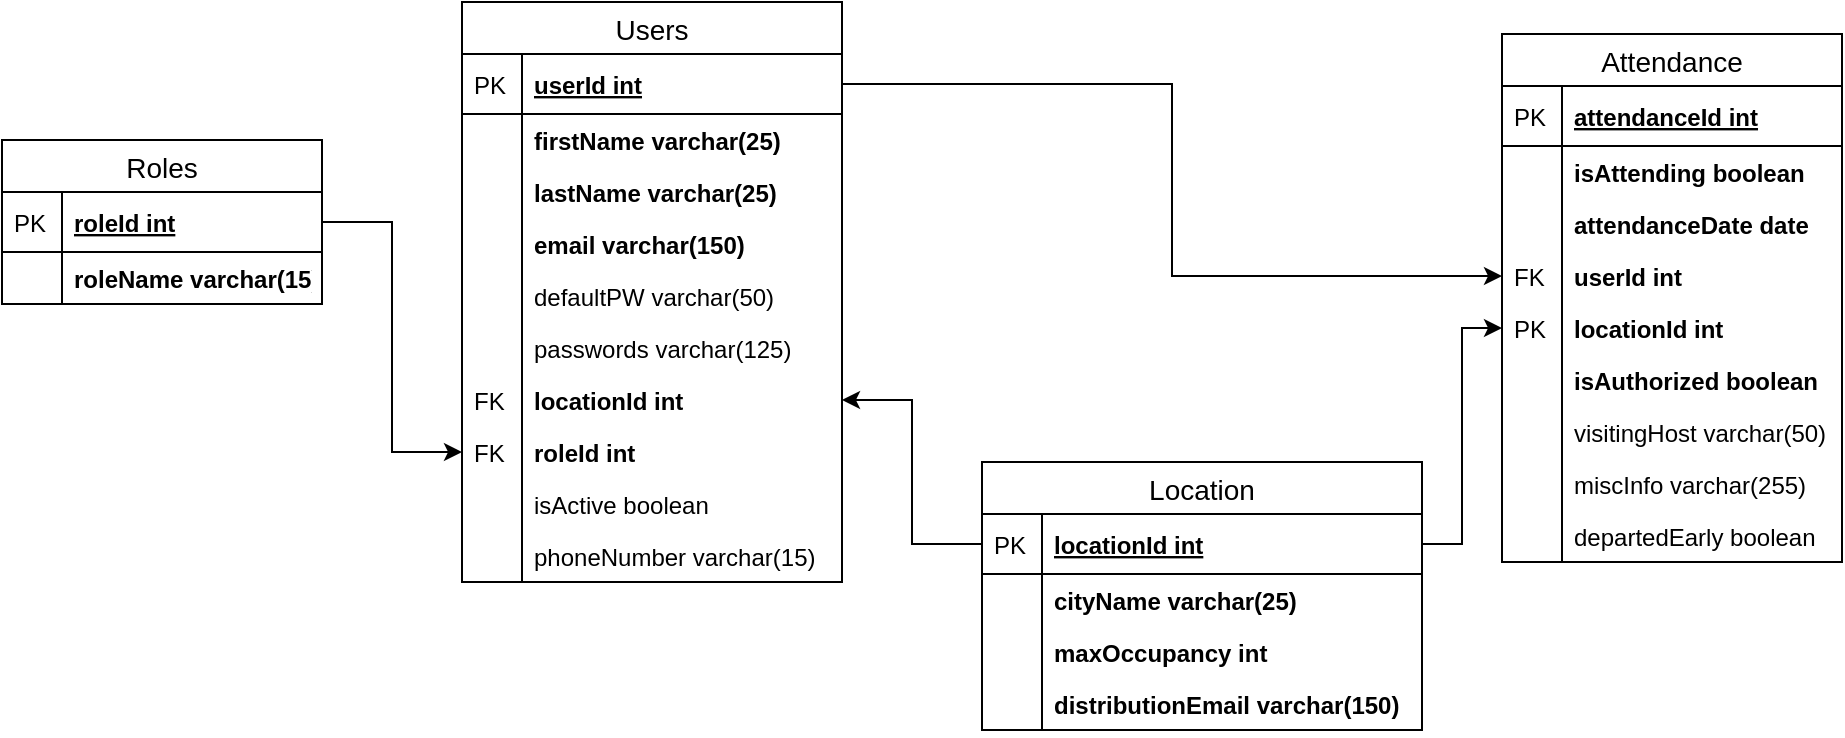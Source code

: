 <mxfile version="11.1.4" type="device"><diagram id="C5RBs43oDa-KdzZeNtuy" name="Page-1"><mxGraphModel dx="1326" dy="808" grid="1" gridSize="10" guides="1" tooltips="1" connect="1" arrows="1" fold="1" page="1" pageScale="1" pageWidth="827" pageHeight="1169" math="0" shadow="0"><root><mxCell id="WIyWlLk6GJQsqaUBKTNV-0"/><mxCell id="WIyWlLk6GJQsqaUBKTNV-1" parent="WIyWlLk6GJQsqaUBKTNV-0"/><mxCell id="_9eZd36qCRKA0Puoi7KZ-89" style="edgeStyle=orthogonalEdgeStyle;rounded=0;orthogonalLoop=1;jettySize=auto;html=1;exitX=1;exitY=0.5;exitDx=0;exitDy=0;entryX=0;entryY=0.5;entryDx=0;entryDy=0;" parent="WIyWlLk6GJQsqaUBKTNV-1" source="_9eZd36qCRKA0Puoi7KZ-77" target="_9eZd36qCRKA0Puoi7KZ-87" edge="1"><mxGeometry relative="1" as="geometry"/></mxCell><mxCell id="_9eZd36qCRKA0Puoi7KZ-118" style="edgeStyle=orthogonalEdgeStyle;rounded=0;orthogonalLoop=1;jettySize=auto;html=1;exitX=0;exitY=0.5;exitDx=0;exitDy=0;entryX=1;entryY=0.5;entryDx=0;entryDy=0;" parent="WIyWlLk6GJQsqaUBKTNV-1" source="_9eZd36qCRKA0Puoi7KZ-91" target="_9eZd36qCRKA0Puoi7KZ-101" edge="1"><mxGeometry relative="1" as="geometry"/></mxCell><mxCell id="_9eZd36qCRKA0Puoi7KZ-76" value="Roles" style="swimlane;fontStyle=0;childLayout=stackLayout;horizontal=1;startSize=26;horizontalStack=0;resizeParent=1;resizeParentMax=0;resizeLast=0;collapsible=1;marginBottom=0;align=center;fontSize=14;" parent="WIyWlLk6GJQsqaUBKTNV-1" vertex="1"><mxGeometry x="20" y="160" width="160" height="82" as="geometry"><mxRectangle x="20" y="370" width="70" height="26" as="alternateBounds"/></mxGeometry></mxCell><mxCell id="_9eZd36qCRKA0Puoi7KZ-77" value="roleId int" style="shape=partialRectangle;top=0;left=0;right=0;bottom=1;align=left;verticalAlign=middle;fillColor=none;spacingLeft=34;spacingRight=4;overflow=hidden;rotatable=0;points=[[0,0.5],[1,0.5]];portConstraint=eastwest;dropTarget=0;fontStyle=5;fontSize=12;" parent="_9eZd36qCRKA0Puoi7KZ-76" vertex="1"><mxGeometry y="26" width="160" height="30" as="geometry"/></mxCell><mxCell id="_9eZd36qCRKA0Puoi7KZ-78" value="PK" style="shape=partialRectangle;top=0;left=0;bottom=0;fillColor=none;align=left;verticalAlign=middle;spacingLeft=4;spacingRight=4;overflow=hidden;rotatable=0;points=[];portConstraint=eastwest;part=1;fontSize=12;" parent="_9eZd36qCRKA0Puoi7KZ-77" vertex="1" connectable="0"><mxGeometry width="30" height="30" as="geometry"/></mxCell><mxCell id="_9eZd36qCRKA0Puoi7KZ-79" value="roleName varchar(15)" style="shape=partialRectangle;top=0;left=0;right=0;bottom=0;align=left;verticalAlign=top;fillColor=none;spacingLeft=34;spacingRight=4;overflow=hidden;rotatable=0;points=[[0,0.5],[1,0.5]];portConstraint=eastwest;dropTarget=0;fontSize=12;fontStyle=1" parent="_9eZd36qCRKA0Puoi7KZ-76" vertex="1"><mxGeometry y="56" width="160" height="26" as="geometry"/></mxCell><mxCell id="_9eZd36qCRKA0Puoi7KZ-80" value="" style="shape=partialRectangle;top=0;left=0;bottom=0;fillColor=none;align=left;verticalAlign=top;spacingLeft=4;spacingRight=4;overflow=hidden;rotatable=0;points=[];portConstraint=eastwest;part=1;fontSize=12;" parent="_9eZd36qCRKA0Puoi7KZ-79" vertex="1" connectable="0"><mxGeometry width="30" height="26" as="geometry"/></mxCell><mxCell id="_9eZd36qCRKA0Puoi7KZ-9" value="Users" style="swimlane;fontStyle=0;childLayout=stackLayout;horizontal=1;startSize=26;horizontalStack=0;resizeParent=1;resizeParentMax=0;resizeLast=0;collapsible=1;marginBottom=0;align=center;fontSize=14;" parent="WIyWlLk6GJQsqaUBKTNV-1" vertex="1"><mxGeometry x="250" y="91" width="190" height="290" as="geometry"><mxRectangle x="340" y="191" width="70" height="26" as="alternateBounds"/></mxGeometry></mxCell><mxCell id="_9eZd36qCRKA0Puoi7KZ-10" value="userId int" style="shape=partialRectangle;top=0;left=0;right=0;bottom=1;align=left;verticalAlign=middle;fillColor=none;spacingLeft=34;spacingRight=4;overflow=hidden;rotatable=0;points=[[0,0.5],[1,0.5]];portConstraint=eastwest;dropTarget=0;fontStyle=5;fontSize=12;" parent="_9eZd36qCRKA0Puoi7KZ-9" vertex="1"><mxGeometry y="26" width="190" height="30" as="geometry"/></mxCell><mxCell id="_9eZd36qCRKA0Puoi7KZ-11" value="PK" style="shape=partialRectangle;top=0;left=0;bottom=0;fillColor=none;align=left;verticalAlign=middle;spacingLeft=4;spacingRight=4;overflow=hidden;rotatable=0;points=[];portConstraint=eastwest;part=1;fontSize=12;" parent="_9eZd36qCRKA0Puoi7KZ-10" vertex="1" connectable="0"><mxGeometry width="30" height="30" as="geometry"/></mxCell><mxCell id="_9eZd36qCRKA0Puoi7KZ-12" value="firstName varchar(25)" style="shape=partialRectangle;top=0;left=0;right=0;bottom=0;align=left;verticalAlign=top;fillColor=none;spacingLeft=34;spacingRight=4;overflow=hidden;rotatable=0;points=[[0,0.5],[1,0.5]];portConstraint=eastwest;dropTarget=0;fontSize=12;fontStyle=1" parent="_9eZd36qCRKA0Puoi7KZ-9" vertex="1"><mxGeometry y="56" width="190" height="26" as="geometry"/></mxCell><mxCell id="_9eZd36qCRKA0Puoi7KZ-13" value="" style="shape=partialRectangle;top=0;left=0;bottom=0;fillColor=none;align=left;verticalAlign=top;spacingLeft=4;spacingRight=4;overflow=hidden;rotatable=0;points=[];portConstraint=eastwest;part=1;fontSize=12;" parent="_9eZd36qCRKA0Puoi7KZ-12" vertex="1" connectable="0"><mxGeometry width="30" height="26" as="geometry"/></mxCell><mxCell id="_9eZd36qCRKA0Puoi7KZ-14" value="lastName varchar(25)" style="shape=partialRectangle;top=0;left=0;right=0;bottom=0;align=left;verticalAlign=top;fillColor=none;spacingLeft=34;spacingRight=4;overflow=hidden;rotatable=0;points=[[0,0.5],[1,0.5]];portConstraint=eastwest;dropTarget=0;fontSize=12;fontStyle=1" parent="_9eZd36qCRKA0Puoi7KZ-9" vertex="1"><mxGeometry y="82" width="190" height="26" as="geometry"/></mxCell><mxCell id="_9eZd36qCRKA0Puoi7KZ-15" value="" style="shape=partialRectangle;top=0;left=0;bottom=0;fillColor=none;align=left;verticalAlign=top;spacingLeft=4;spacingRight=4;overflow=hidden;rotatable=0;points=[];portConstraint=eastwest;part=1;fontSize=12;" parent="_9eZd36qCRKA0Puoi7KZ-14" vertex="1" connectable="0"><mxGeometry width="30" height="26" as="geometry"/></mxCell><mxCell id="_9eZd36qCRKA0Puoi7KZ-16" value="email varchar(150)" style="shape=partialRectangle;top=0;left=0;right=0;bottom=0;align=left;verticalAlign=top;fillColor=none;spacingLeft=34;spacingRight=4;overflow=hidden;rotatable=0;points=[[0,0.5],[1,0.5]];portConstraint=eastwest;dropTarget=0;fontSize=12;fontStyle=1" parent="_9eZd36qCRKA0Puoi7KZ-9" vertex="1"><mxGeometry y="108" width="190" height="26" as="geometry"/></mxCell><mxCell id="_9eZd36qCRKA0Puoi7KZ-17" value="" style="shape=partialRectangle;top=0;left=0;bottom=0;fillColor=none;align=left;verticalAlign=top;spacingLeft=4;spacingRight=4;overflow=hidden;rotatable=0;points=[];portConstraint=eastwest;part=1;fontSize=12;" parent="_9eZd36qCRKA0Puoi7KZ-16" vertex="1" connectable="0"><mxGeometry width="30" height="26" as="geometry"/></mxCell><mxCell id="_9eZd36qCRKA0Puoi7KZ-31" value="defaultPW varchar(50)" style="shape=partialRectangle;top=0;left=0;right=0;bottom=0;align=left;verticalAlign=top;fillColor=none;spacingLeft=34;spacingRight=4;overflow=hidden;rotatable=0;points=[[0,0.5],[1,0.5]];portConstraint=eastwest;dropTarget=0;fontSize=12;" parent="_9eZd36qCRKA0Puoi7KZ-9" vertex="1"><mxGeometry y="134" width="190" height="26" as="geometry"/></mxCell><mxCell id="_9eZd36qCRKA0Puoi7KZ-32" value="" style="shape=partialRectangle;top=0;left=0;bottom=0;fillColor=none;align=left;verticalAlign=top;spacingLeft=4;spacingRight=4;overflow=hidden;rotatable=0;points=[];portConstraint=eastwest;part=1;fontSize=12;" parent="_9eZd36qCRKA0Puoi7KZ-31" vertex="1" connectable="0"><mxGeometry width="30" height="26" as="geometry"/></mxCell><mxCell id="MgWnpzEcwCALH-jue8gJ-0" value="passwords varchar(125)" style="shape=partialRectangle;top=0;left=0;right=0;bottom=0;align=left;verticalAlign=top;fillColor=none;spacingLeft=34;spacingRight=4;overflow=hidden;rotatable=0;points=[[0,0.5],[1,0.5]];portConstraint=eastwest;dropTarget=0;fontSize=12;" parent="_9eZd36qCRKA0Puoi7KZ-9" vertex="1"><mxGeometry y="160" width="190" height="26" as="geometry"/></mxCell><mxCell id="MgWnpzEcwCALH-jue8gJ-1" value="" style="shape=partialRectangle;top=0;left=0;bottom=0;fillColor=none;align=left;verticalAlign=top;spacingLeft=4;spacingRight=4;overflow=hidden;rotatable=0;points=[];portConstraint=eastwest;part=1;fontSize=12;" parent="MgWnpzEcwCALH-jue8gJ-0" vertex="1" connectable="0"><mxGeometry width="30" height="26" as="geometry"/></mxCell><mxCell id="_9eZd36qCRKA0Puoi7KZ-101" value="locationId int" style="shape=partialRectangle;top=0;left=0;right=0;bottom=0;align=left;verticalAlign=top;fillColor=none;spacingLeft=34;spacingRight=4;overflow=hidden;rotatable=0;points=[[0,0.5],[1,0.5]];portConstraint=eastwest;dropTarget=0;fontSize=12;fontStyle=1" parent="_9eZd36qCRKA0Puoi7KZ-9" vertex="1"><mxGeometry y="186" width="190" height="26" as="geometry"/></mxCell><mxCell id="_9eZd36qCRKA0Puoi7KZ-102" value="FK" style="shape=partialRectangle;top=0;left=0;bottom=0;fillColor=none;align=left;verticalAlign=top;spacingLeft=4;spacingRight=4;overflow=hidden;rotatable=0;points=[];portConstraint=eastwest;part=1;fontSize=12;" parent="_9eZd36qCRKA0Puoi7KZ-101" vertex="1" connectable="0"><mxGeometry width="30" height="26" as="geometry"/></mxCell><mxCell id="_9eZd36qCRKA0Puoi7KZ-87" value="roleId int" style="shape=partialRectangle;top=0;left=0;right=0;bottom=0;align=left;verticalAlign=top;fillColor=none;spacingLeft=34;spacingRight=4;overflow=hidden;rotatable=0;points=[[0,0.5],[1,0.5]];portConstraint=eastwest;dropTarget=0;fontSize=12;fontStyle=1" parent="_9eZd36qCRKA0Puoi7KZ-9" vertex="1"><mxGeometry y="212" width="190" height="26" as="geometry"/></mxCell><mxCell id="_9eZd36qCRKA0Puoi7KZ-88" value="FK" style="shape=partialRectangle;top=0;left=0;bottom=0;fillColor=none;align=left;verticalAlign=top;spacingLeft=4;spacingRight=4;overflow=hidden;rotatable=0;points=[];portConstraint=eastwest;part=1;fontSize=12;" parent="_9eZd36qCRKA0Puoi7KZ-87" vertex="1" connectable="0"><mxGeometry width="30" height="26" as="geometry"/></mxCell><mxCell id="rCGpREQ5WWS2Dh0tIWZq-0" value="isActive boolean" style="shape=partialRectangle;top=0;left=0;right=0;bottom=0;align=left;verticalAlign=top;fillColor=none;spacingLeft=34;spacingRight=4;overflow=hidden;rotatable=0;points=[[0,0.5],[1,0.5]];portConstraint=eastwest;dropTarget=0;fontSize=12;fontStyle=0" parent="_9eZd36qCRKA0Puoi7KZ-9" vertex="1"><mxGeometry y="238" width="190" height="26" as="geometry"/></mxCell><mxCell id="rCGpREQ5WWS2Dh0tIWZq-1" value="" style="shape=partialRectangle;top=0;left=0;bottom=0;fillColor=none;align=left;verticalAlign=top;spacingLeft=4;spacingRight=4;overflow=hidden;rotatable=0;points=[];portConstraint=eastwest;part=1;fontSize=12;" parent="rCGpREQ5WWS2Dh0tIWZq-0" vertex="1" connectable="0"><mxGeometry width="30" height="26" as="geometry"/></mxCell><mxCell id="f1MYJRMM3lZ-W_jOPONx-0" value="phoneNumber varchar(15)" style="shape=partialRectangle;top=0;left=0;right=0;bottom=0;align=left;verticalAlign=top;fillColor=none;spacingLeft=34;spacingRight=4;overflow=hidden;rotatable=0;points=[[0,0.5],[1,0.5]];portConstraint=eastwest;dropTarget=0;fontSize=12;" parent="_9eZd36qCRKA0Puoi7KZ-9" vertex="1"><mxGeometry y="264" width="190" height="26" as="geometry"/></mxCell><mxCell id="f1MYJRMM3lZ-W_jOPONx-1" value="" style="shape=partialRectangle;top=0;left=0;bottom=0;fillColor=none;align=left;verticalAlign=top;spacingLeft=4;spacingRight=4;overflow=hidden;rotatable=0;points=[];portConstraint=eastwest;part=1;fontSize=12;" parent="f1MYJRMM3lZ-W_jOPONx-0" vertex="1" connectable="0"><mxGeometry width="30" height="26" as="geometry"/></mxCell><mxCell id="UgcQuAI292lsnQZuMrmN-10" style="edgeStyle=orthogonalEdgeStyle;rounded=0;orthogonalLoop=1;jettySize=auto;html=1;entryX=0;entryY=0.5;entryDx=0;entryDy=0;" parent="WIyWlLk6GJQsqaUBKTNV-1" source="_9eZd36qCRKA0Puoi7KZ-10" target="_9eZd36qCRKA0Puoi7KZ-40" edge="1"><mxGeometry relative="1" as="geometry"/></mxCell><mxCell id="UgcQuAI292lsnQZuMrmN-11" style="edgeStyle=orthogonalEdgeStyle;rounded=0;orthogonalLoop=1;jettySize=auto;html=1;entryX=0;entryY=0.5;entryDx=0;entryDy=0;" parent="WIyWlLk6GJQsqaUBKTNV-1" source="_9eZd36qCRKA0Puoi7KZ-91" target="UgcQuAI292lsnQZuMrmN-0" edge="1"><mxGeometry relative="1" as="geometry"/></mxCell><mxCell id="_9eZd36qCRKA0Puoi7KZ-90" value="Location" style="swimlane;fontStyle=0;childLayout=stackLayout;horizontal=1;startSize=26;horizontalStack=0;resizeParent=1;resizeParentMax=0;resizeLast=0;collapsible=1;marginBottom=0;align=center;fontSize=14;" parent="WIyWlLk6GJQsqaUBKTNV-1" vertex="1"><mxGeometry x="510" y="321" width="220" height="134" as="geometry"><mxRectangle x="600" y="20" width="90" height="26" as="alternateBounds"/></mxGeometry></mxCell><mxCell id="_9eZd36qCRKA0Puoi7KZ-91" value="locationId int" style="shape=partialRectangle;top=0;left=0;right=0;bottom=1;align=left;verticalAlign=middle;fillColor=none;spacingLeft=34;spacingRight=4;overflow=hidden;rotatable=0;points=[[0,0.5],[1,0.5]];portConstraint=eastwest;dropTarget=0;fontStyle=5;fontSize=12;" parent="_9eZd36qCRKA0Puoi7KZ-90" vertex="1"><mxGeometry y="26" width="220" height="30" as="geometry"/></mxCell><mxCell id="_9eZd36qCRKA0Puoi7KZ-92" value="PK" style="shape=partialRectangle;top=0;left=0;bottom=0;fillColor=none;align=left;verticalAlign=middle;spacingLeft=4;spacingRight=4;overflow=hidden;rotatable=0;points=[];portConstraint=eastwest;part=1;fontSize=12;" parent="_9eZd36qCRKA0Puoi7KZ-91" vertex="1" connectable="0"><mxGeometry width="30" height="30" as="geometry"/></mxCell><mxCell id="_9eZd36qCRKA0Puoi7KZ-93" value="cityName varchar(25)" style="shape=partialRectangle;top=0;left=0;right=0;bottom=0;align=left;verticalAlign=top;fillColor=none;spacingLeft=34;spacingRight=4;overflow=hidden;rotatable=0;points=[[0,0.5],[1,0.5]];portConstraint=eastwest;dropTarget=0;fontSize=12;fontStyle=1" parent="_9eZd36qCRKA0Puoi7KZ-90" vertex="1"><mxGeometry y="56" width="220" height="26" as="geometry"/></mxCell><mxCell id="_9eZd36qCRKA0Puoi7KZ-94" value="" style="shape=partialRectangle;top=0;left=0;bottom=0;fillColor=none;align=left;verticalAlign=top;spacingLeft=4;spacingRight=4;overflow=hidden;rotatable=0;points=[];portConstraint=eastwest;part=1;fontSize=12;" parent="_9eZd36qCRKA0Puoi7KZ-93" vertex="1" connectable="0"><mxGeometry width="30" height="26" as="geometry"/></mxCell><mxCell id="_9eZd36qCRKA0Puoi7KZ-116" value="maxOccupancy int" style="shape=partialRectangle;top=0;left=0;right=0;bottom=0;align=left;verticalAlign=top;fillColor=none;spacingLeft=34;spacingRight=4;overflow=hidden;rotatable=0;points=[[0,0.5],[1,0.5]];portConstraint=eastwest;dropTarget=0;fontSize=12;fontStyle=1" parent="_9eZd36qCRKA0Puoi7KZ-90" vertex="1"><mxGeometry y="82" width="220" height="26" as="geometry"/></mxCell><mxCell id="_9eZd36qCRKA0Puoi7KZ-117" value="" style="shape=partialRectangle;top=0;left=0;bottom=0;fillColor=none;align=left;verticalAlign=top;spacingLeft=4;spacingRight=4;overflow=hidden;rotatable=0;points=[];portConstraint=eastwest;part=1;fontSize=12;" parent="_9eZd36qCRKA0Puoi7KZ-116" vertex="1" connectable="0"><mxGeometry width="30" height="26" as="geometry"/></mxCell><mxCell id="E2OaqCPLoz-47As5Vx_C-0" value="distributionEmail varchar(150)" style="shape=partialRectangle;top=0;left=0;right=0;bottom=0;align=left;verticalAlign=top;fillColor=none;spacingLeft=34;spacingRight=4;overflow=hidden;rotatable=0;points=[[0,0.5],[1,0.5]];portConstraint=eastwest;dropTarget=0;fontSize=12;fontStyle=1" parent="_9eZd36qCRKA0Puoi7KZ-90" vertex="1"><mxGeometry y="108" width="220" height="26" as="geometry"/></mxCell><mxCell id="E2OaqCPLoz-47As5Vx_C-1" value="" style="shape=partialRectangle;top=0;left=0;bottom=0;fillColor=none;align=left;verticalAlign=top;spacingLeft=4;spacingRight=4;overflow=hidden;rotatable=0;points=[];portConstraint=eastwest;part=1;fontSize=12;" parent="E2OaqCPLoz-47As5Vx_C-0" vertex="1" connectable="0"><mxGeometry width="30" height="26" as="geometry"/></mxCell><mxCell id="_9eZd36qCRKA0Puoi7KZ-33" value="Attendance" style="swimlane;fontStyle=0;childLayout=stackLayout;horizontal=1;startSize=26;horizontalStack=0;resizeParent=1;resizeParentMax=0;resizeLast=0;collapsible=1;marginBottom=0;align=center;fontSize=14;" parent="WIyWlLk6GJQsqaUBKTNV-1" vertex="1"><mxGeometry x="770" y="107" width="170" height="264" as="geometry"><mxRectangle x="600" y="230" width="100" height="26" as="alternateBounds"/></mxGeometry></mxCell><mxCell id="_9eZd36qCRKA0Puoi7KZ-34" value="attendanceId int" style="shape=partialRectangle;top=0;left=0;right=0;bottom=1;align=left;verticalAlign=middle;fillColor=none;spacingLeft=34;spacingRight=4;overflow=hidden;rotatable=0;points=[[0,0.5],[1,0.5]];portConstraint=eastwest;dropTarget=0;fontStyle=5;fontSize=12;" parent="_9eZd36qCRKA0Puoi7KZ-33" vertex="1"><mxGeometry y="26" width="170" height="30" as="geometry"/></mxCell><mxCell id="_9eZd36qCRKA0Puoi7KZ-35" value="PK" style="shape=partialRectangle;top=0;left=0;bottom=0;fillColor=none;align=left;verticalAlign=middle;spacingLeft=4;spacingRight=4;overflow=hidden;rotatable=0;points=[];portConstraint=eastwest;part=1;fontSize=12;" parent="_9eZd36qCRKA0Puoi7KZ-34" vertex="1" connectable="0"><mxGeometry width="30" height="30" as="geometry"/></mxCell><mxCell id="_9eZd36qCRKA0Puoi7KZ-36" value="isAttending boolean" style="shape=partialRectangle;top=0;left=0;right=0;bottom=0;align=left;verticalAlign=top;fillColor=none;spacingLeft=34;spacingRight=4;overflow=hidden;rotatable=0;points=[[0,0.5],[1,0.5]];portConstraint=eastwest;dropTarget=0;fontSize=12;fontStyle=1" parent="_9eZd36qCRKA0Puoi7KZ-33" vertex="1"><mxGeometry y="56" width="170" height="26" as="geometry"/></mxCell><mxCell id="_9eZd36qCRKA0Puoi7KZ-37" value="" style="shape=partialRectangle;top=0;left=0;bottom=0;fillColor=none;align=left;verticalAlign=top;spacingLeft=4;spacingRight=4;overflow=hidden;rotatable=0;points=[];portConstraint=eastwest;part=1;fontSize=12;" parent="_9eZd36qCRKA0Puoi7KZ-36" vertex="1" connectable="0"><mxGeometry width="30" height="26" as="geometry"/></mxCell><mxCell id="_9eZd36qCRKA0Puoi7KZ-38" value="attendanceDate date" style="shape=partialRectangle;top=0;left=0;right=0;bottom=0;align=left;verticalAlign=top;fillColor=none;spacingLeft=34;spacingRight=4;overflow=hidden;rotatable=0;points=[[0,0.5],[1,0.5]];portConstraint=eastwest;dropTarget=0;fontSize=12;fontStyle=1" parent="_9eZd36qCRKA0Puoi7KZ-33" vertex="1"><mxGeometry y="82" width="170" height="26" as="geometry"/></mxCell><mxCell id="_9eZd36qCRKA0Puoi7KZ-39" value="" style="shape=partialRectangle;top=0;left=0;bottom=0;fillColor=none;align=left;verticalAlign=top;spacingLeft=4;spacingRight=4;overflow=hidden;rotatable=0;points=[];portConstraint=eastwest;part=1;fontSize=12;" parent="_9eZd36qCRKA0Puoi7KZ-38" vertex="1" connectable="0"><mxGeometry width="30" height="26" as="geometry"/></mxCell><mxCell id="_9eZd36qCRKA0Puoi7KZ-40" value="userId int" style="shape=partialRectangle;top=0;left=0;right=0;bottom=0;align=left;verticalAlign=top;fillColor=none;spacingLeft=34;spacingRight=4;overflow=hidden;rotatable=0;points=[[0,0.5],[1,0.5]];portConstraint=eastwest;dropTarget=0;fontSize=12;fontStyle=1" parent="_9eZd36qCRKA0Puoi7KZ-33" vertex="1"><mxGeometry y="108" width="170" height="26" as="geometry"/></mxCell><mxCell id="_9eZd36qCRKA0Puoi7KZ-41" value="FK" style="shape=partialRectangle;top=0;left=0;bottom=0;fillColor=none;align=left;verticalAlign=top;spacingLeft=4;spacingRight=4;overflow=hidden;rotatable=0;points=[];portConstraint=eastwest;part=1;fontSize=12;" parent="_9eZd36qCRKA0Puoi7KZ-40" vertex="1" connectable="0"><mxGeometry width="30" height="26" as="geometry"/></mxCell><mxCell id="UgcQuAI292lsnQZuMrmN-0" value="locationId int&#10;" style="shape=partialRectangle;top=0;left=0;right=0;bottom=0;align=left;verticalAlign=top;fillColor=none;spacingLeft=34;spacingRight=4;overflow=hidden;rotatable=0;points=[[0,0.5],[1,0.5]];portConstraint=eastwest;dropTarget=0;fontSize=12;fontStyle=1" parent="_9eZd36qCRKA0Puoi7KZ-33" vertex="1"><mxGeometry y="134" width="170" height="26" as="geometry"/></mxCell><mxCell id="UgcQuAI292lsnQZuMrmN-1" value="PK" style="shape=partialRectangle;top=0;left=0;bottom=0;fillColor=none;align=left;verticalAlign=top;spacingLeft=4;spacingRight=4;overflow=hidden;rotatable=0;points=[];portConstraint=eastwest;part=1;fontSize=12;" parent="UgcQuAI292lsnQZuMrmN-0" vertex="1" connectable="0"><mxGeometry width="30" height="26" as="geometry"/></mxCell><mxCell id="MgWnpzEcwCALH-jue8gJ-12" value="isAuthorized boolean" style="shape=partialRectangle;top=0;left=0;right=0;bottom=0;align=left;verticalAlign=top;fillColor=none;spacingLeft=34;spacingRight=4;overflow=hidden;rotatable=0;points=[[0,0.5],[1,0.5]];portConstraint=eastwest;dropTarget=0;fontSize=12;fontStyle=1" parent="_9eZd36qCRKA0Puoi7KZ-33" vertex="1"><mxGeometry y="160" width="170" height="26" as="geometry"/></mxCell><mxCell id="MgWnpzEcwCALH-jue8gJ-13" value="" style="shape=partialRectangle;top=0;left=0;bottom=0;fillColor=none;align=left;verticalAlign=top;spacingLeft=4;spacingRight=4;overflow=hidden;rotatable=0;points=[];portConstraint=eastwest;part=1;fontSize=12;" parent="MgWnpzEcwCALH-jue8gJ-12" vertex="1" connectable="0"><mxGeometry width="30" height="26" as="geometry"/></mxCell><mxCell id="UgcQuAI292lsnQZuMrmN-14" value="visitingHost varchar(50)" style="shape=partialRectangle;top=0;left=0;right=0;bottom=0;align=left;verticalAlign=top;fillColor=none;spacingLeft=34;spacingRight=4;overflow=hidden;rotatable=0;points=[[0,0.5],[1,0.5]];portConstraint=eastwest;dropTarget=0;fontSize=12;" parent="_9eZd36qCRKA0Puoi7KZ-33" vertex="1"><mxGeometry y="186" width="170" height="26" as="geometry"/></mxCell><mxCell id="UgcQuAI292lsnQZuMrmN-15" value="" style="shape=partialRectangle;top=0;left=0;bottom=0;fillColor=none;align=left;verticalAlign=top;spacingLeft=4;spacingRight=4;overflow=hidden;rotatable=0;points=[];portConstraint=eastwest;part=1;fontSize=12;" parent="UgcQuAI292lsnQZuMrmN-14" vertex="1" connectable="0"><mxGeometry width="30" height="26" as="geometry"/></mxCell><mxCell id="UgcQuAI292lsnQZuMrmN-22" value="miscInfo varchar(255)" style="shape=partialRectangle;top=0;left=0;right=0;bottom=0;align=left;verticalAlign=top;fillColor=none;spacingLeft=34;spacingRight=4;overflow=hidden;rotatable=0;points=[[0,0.5],[1,0.5]];portConstraint=eastwest;dropTarget=0;fontSize=12;" parent="_9eZd36qCRKA0Puoi7KZ-33" vertex="1"><mxGeometry y="212" width="170" height="26" as="geometry"/></mxCell><mxCell id="UgcQuAI292lsnQZuMrmN-23" value="" style="shape=partialRectangle;top=0;left=0;bottom=0;fillColor=none;align=left;verticalAlign=top;spacingLeft=4;spacingRight=4;overflow=hidden;rotatable=0;points=[];portConstraint=eastwest;part=1;fontSize=12;" parent="UgcQuAI292lsnQZuMrmN-22" vertex="1" connectable="0"><mxGeometry width="30" height="26" as="geometry"/></mxCell><mxCell id="f1MYJRMM3lZ-W_jOPONx-2" value="departedEarly boolean" style="shape=partialRectangle;top=0;left=0;right=0;bottom=0;align=left;verticalAlign=top;fillColor=none;spacingLeft=34;spacingRight=4;overflow=hidden;rotatable=0;points=[[0,0.5],[1,0.5]];portConstraint=eastwest;dropTarget=0;fontSize=12;" parent="_9eZd36qCRKA0Puoi7KZ-33" vertex="1"><mxGeometry y="238" width="170" height="26" as="geometry"/></mxCell><mxCell id="f1MYJRMM3lZ-W_jOPONx-3" value="" style="shape=partialRectangle;top=0;left=0;bottom=0;fillColor=none;align=left;verticalAlign=top;spacingLeft=4;spacingRight=4;overflow=hidden;rotatable=0;points=[];portConstraint=eastwest;part=1;fontSize=12;" parent="f1MYJRMM3lZ-W_jOPONx-2" vertex="1" connectable="0"><mxGeometry width="30" height="26" as="geometry"/></mxCell></root></mxGraphModel></diagram></mxfile>
